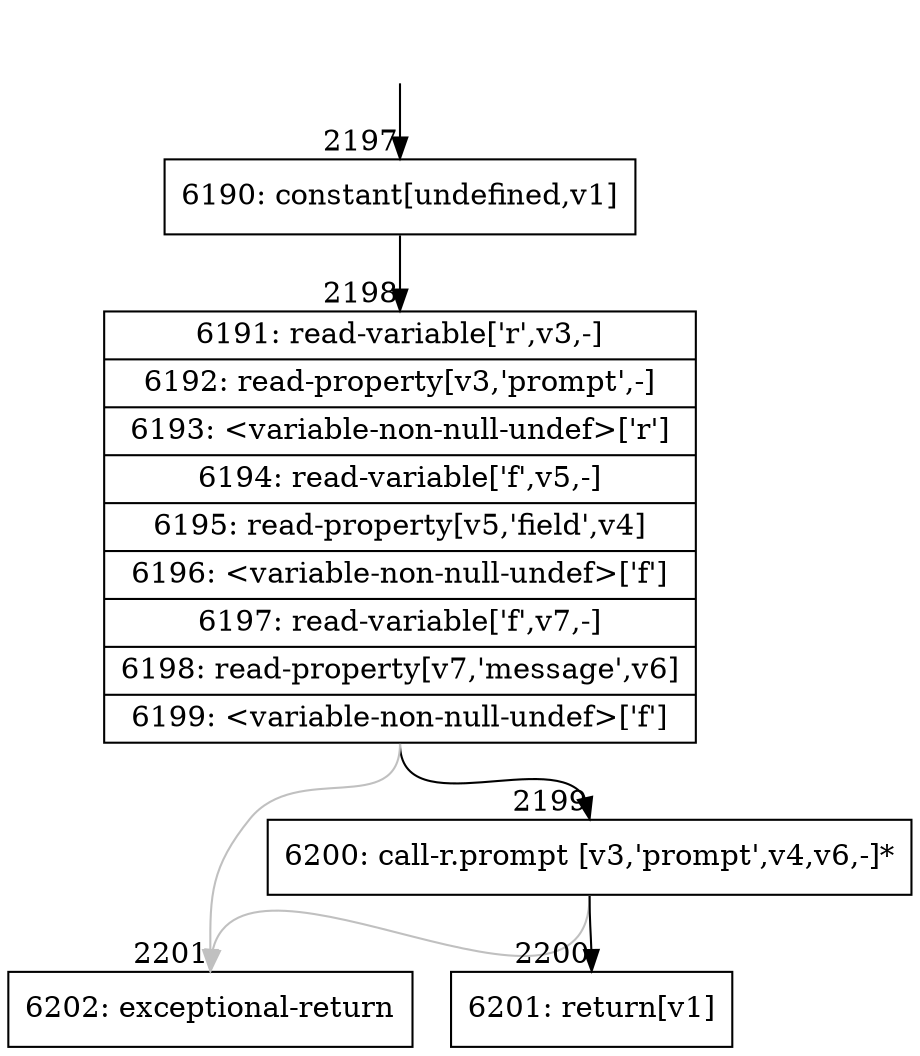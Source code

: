 digraph {
rankdir="TD"
BB_entry182[shape=none,label=""];
BB_entry182 -> BB2197 [tailport=s, headport=n, headlabel="    2197"]
BB2197 [shape=record label="{6190: constant[undefined,v1]}" ] 
BB2197 -> BB2198 [tailport=s, headport=n, headlabel="      2198"]
BB2198 [shape=record label="{6191: read-variable['r',v3,-]|6192: read-property[v3,'prompt',-]|6193: \<variable-non-null-undef\>['r']|6194: read-variable['f',v5,-]|6195: read-property[v5,'field',v4]|6196: \<variable-non-null-undef\>['f']|6197: read-variable['f',v7,-]|6198: read-property[v7,'message',v6]|6199: \<variable-non-null-undef\>['f']}" ] 
BB2198 -> BB2199 [tailport=s, headport=n, headlabel="      2199"]
BB2198 -> BB2201 [tailport=s, headport=n, color=gray, headlabel="      2201"]
BB2199 [shape=record label="{6200: call-r.prompt [v3,'prompt',v4,v6,-]*}" ] 
BB2199 -> BB2200 [tailport=s, headport=n, headlabel="      2200"]
BB2199 -> BB2201 [tailport=s, headport=n, color=gray]
BB2200 [shape=record label="{6201: return[v1]}" ] 
BB2201 [shape=record label="{6202: exceptional-return}" ] 
//#$~ 2019
}
